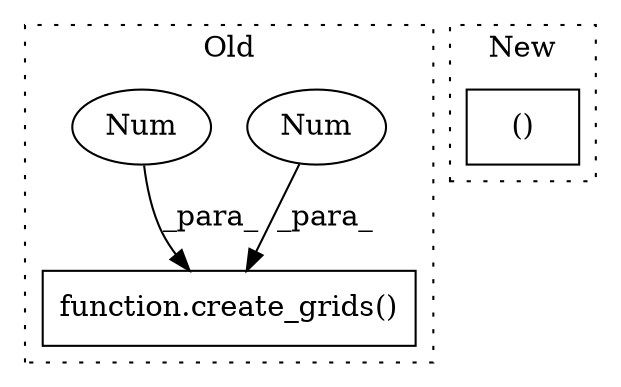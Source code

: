 digraph G {
subgraph cluster0 {
1 [label="function.create_grids()" a="75" s="4519,4543" l="13,16" shape="box"];
3 [label="Num" a="76" s="4538" l="2" shape="ellipse"];
4 [label="Num" a="76" s="4542" l="1" shape="ellipse"];
label = "Old";
style="dotted";
}
subgraph cluster1 {
2 [label="()" a="54" s="4675" l="27" shape="box"];
label = "New";
style="dotted";
}
3 -> 1 [label="_para_"];
4 -> 1 [label="_para_"];
}